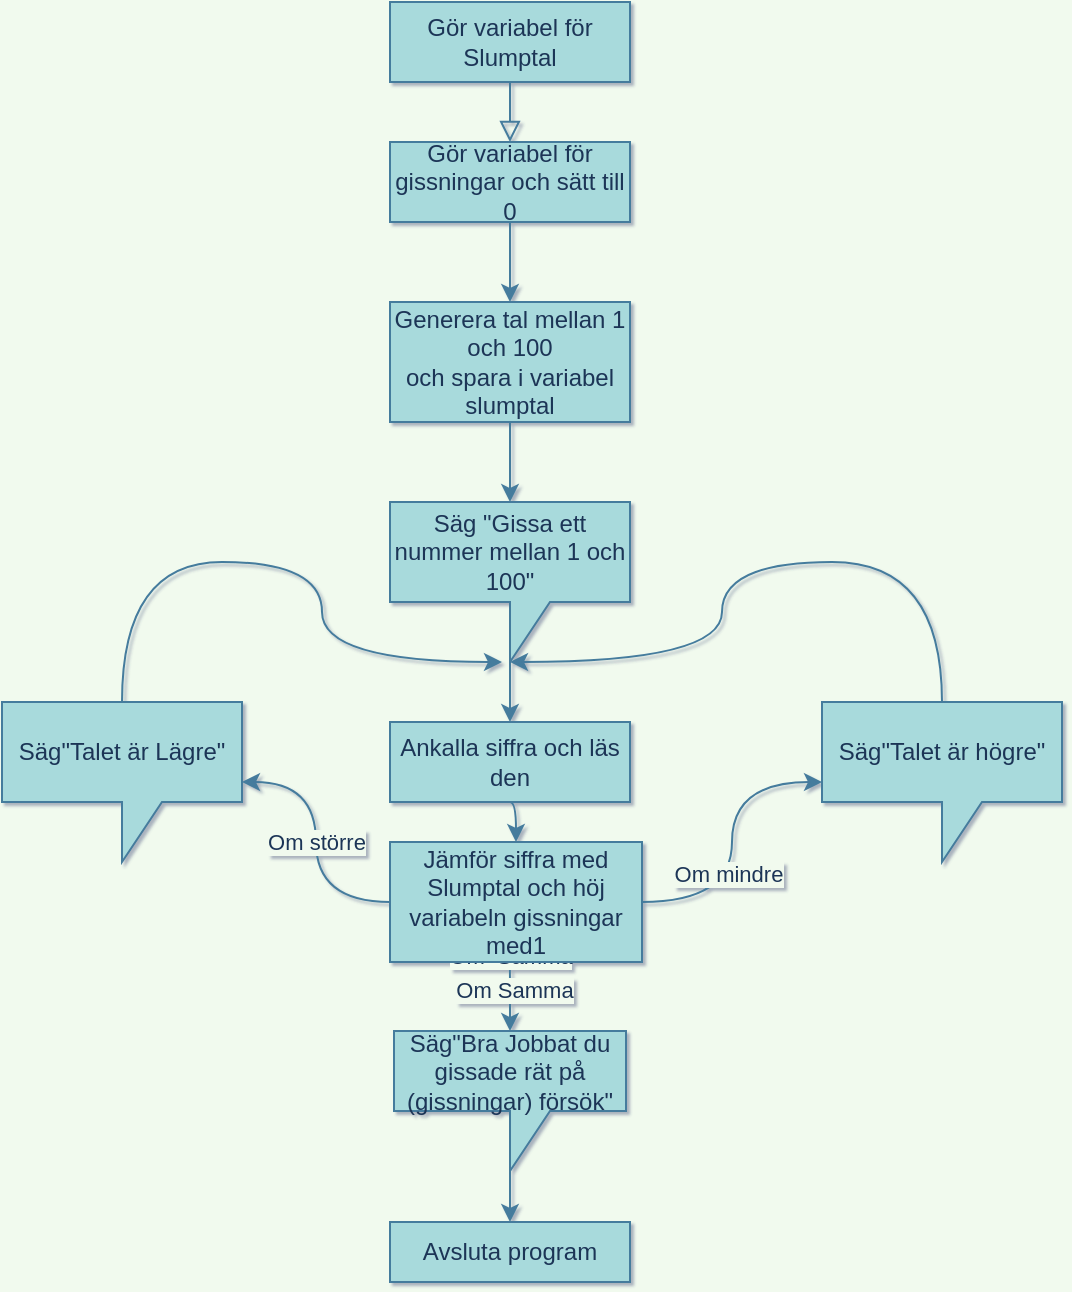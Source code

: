 <mxfile version="15.5.4" type="github">
  <diagram id="C5RBs43oDa-KdzZeNtuy" name="Page-1">
    <mxGraphModel dx="1422" dy="794" grid="0" gridSize="10" guides="1" tooltips="1" connect="1" arrows="1" fold="1" page="0" pageScale="1" pageWidth="827" pageHeight="1169" background="#F1FAEE" math="0" shadow="1">
      <root>
        <mxCell id="WIyWlLk6GJQsqaUBKTNV-0" />
        <mxCell id="WIyWlLk6GJQsqaUBKTNV-1" parent="WIyWlLk6GJQsqaUBKTNV-0" />
        <mxCell id="WIyWlLk6GJQsqaUBKTNV-2" value="" style="html=1;jettySize=auto;orthogonalLoop=1;fontSize=11;endArrow=block;endFill=0;endSize=8;strokeWidth=1;shadow=0;labelBackgroundColor=none;edgeStyle=orthogonalEdgeStyle;strokeColor=#457B9D;fontColor=#1D3557;curved=1;" parent="WIyWlLk6GJQsqaUBKTNV-1" source="WIyWlLk6GJQsqaUBKTNV-3" target="xQVVsXklS95cml9ShV8U-21" edge="1">
          <mxGeometry relative="1" as="geometry">
            <mxPoint x="414" y="80" as="targetPoint" />
          </mxGeometry>
        </mxCell>
        <mxCell id="WIyWlLk6GJQsqaUBKTNV-3" value="Gör variabel för Slumptal&lt;br&gt;" style="whiteSpace=wrap;html=1;fontSize=12;glass=0;strokeWidth=1;shadow=0;fillColor=#A8DADC;strokeColor=#457B9D;fontColor=#1D3557;" parent="WIyWlLk6GJQsqaUBKTNV-1" vertex="1">
          <mxGeometry x="354" width="120" height="40" as="geometry" />
        </mxCell>
        <mxCell id="xQVVsXklS95cml9ShV8U-4" value="" style="edgeStyle=orthogonalEdgeStyle;orthogonalLoop=1;jettySize=auto;html=1;labelBackgroundColor=#F1FAEE;strokeColor=#457B9D;fontColor=#1D3557;curved=1;" parent="WIyWlLk6GJQsqaUBKTNV-1" source="xQVVsXklS95cml9ShV8U-0" target="xQVVsXklS95cml9ShV8U-3" edge="1">
          <mxGeometry relative="1" as="geometry" />
        </mxCell>
        <mxCell id="xQVVsXklS95cml9ShV8U-0" value="Generera tal mellan 1 och 100&lt;br&gt;och spara i variabel slumptal" style="whiteSpace=wrap;html=1;fillColor=#A8DADC;strokeColor=#457B9D;fontColor=#1D3557;" parent="WIyWlLk6GJQsqaUBKTNV-1" vertex="1">
          <mxGeometry x="354" y="150" width="120" height="60" as="geometry" />
        </mxCell>
        <mxCell id="xQVVsXklS95cml9ShV8U-6" value="" style="edgeStyle=orthogonalEdgeStyle;orthogonalLoop=1;jettySize=auto;html=1;labelBackgroundColor=#F1FAEE;strokeColor=#457B9D;fontColor=#1D3557;curved=1;" parent="WIyWlLk6GJQsqaUBKTNV-1" source="xQVVsXklS95cml9ShV8U-3" target="xQVVsXklS95cml9ShV8U-5" edge="1">
          <mxGeometry relative="1" as="geometry" />
        </mxCell>
        <mxCell id="xQVVsXklS95cml9ShV8U-3" value="Säg &quot;Gissa ett nummer mellan 1 och 100&quot;" style="shape=callout;whiteSpace=wrap;html=1;perimeter=calloutPerimeter;fillColor=#A8DADC;strokeColor=#457B9D;fontColor=#1D3557;" parent="WIyWlLk6GJQsqaUBKTNV-1" vertex="1">
          <mxGeometry x="354" y="250" width="120" height="80" as="geometry" />
        </mxCell>
        <mxCell id="xQVVsXklS95cml9ShV8U-8" value="Om&amp;nbsp; Samma" style="edgeStyle=orthogonalEdgeStyle;orthogonalLoop=1;jettySize=auto;html=1;entryX=0.5;entryY=0;entryDx=0;entryDy=0;entryPerimeter=0;labelBackgroundColor=#F1FAEE;strokeColor=#457B9D;fontColor=#1D3557;curved=1;" parent="WIyWlLk6GJQsqaUBKTNV-1" target="xQVVsXklS95cml9ShV8U-10" edge="1">
          <mxGeometry relative="1" as="geometry">
            <mxPoint x="412" y="460" as="sourcePoint" />
            <mxPoint x="416" y="490" as="targetPoint" />
            <Array as="points">
              <mxPoint x="412" y="450" />
              <mxPoint x="414" y="450" />
            </Array>
          </mxGeometry>
        </mxCell>
        <mxCell id="xQVVsXklS95cml9ShV8U-26" value="Om Samma" style="edgeLabel;html=1;align=center;verticalAlign=middle;resizable=0;points=[];labelBackgroundColor=#F1FAEE;fontColor=#1D3557;" parent="xQVVsXklS95cml9ShV8U-8" vertex="1" connectable="0">
          <mxGeometry x="0.464" y="2" relative="1" as="geometry">
            <mxPoint as="offset" />
          </mxGeometry>
        </mxCell>
        <mxCell id="xQVVsXklS95cml9ShV8U-12" value="" style="edgeStyle=orthogonalEdgeStyle;orthogonalLoop=1;jettySize=auto;html=1;exitX=1;exitY=0.5;exitDx=0;exitDy=0;labelBackgroundColor=#F1FAEE;strokeColor=#457B9D;fontColor=#1D3557;curved=1;" parent="WIyWlLk6GJQsqaUBKTNV-1" source="xQVVsXklS95cml9ShV8U-24" target="xQVVsXklS95cml9ShV8U-11" edge="1">
          <mxGeometry relative="1" as="geometry" />
        </mxCell>
        <mxCell id="xQVVsXklS95cml9ShV8U-13" value="Om mindre" style="edgeLabel;html=1;align=center;verticalAlign=middle;resizable=0;points=[];labelBackgroundColor=#F1FAEE;fontColor=#1D3557;" parent="xQVVsXklS95cml9ShV8U-12" vertex="1" connectable="0">
          <mxGeometry x="-0.208" y="2" relative="1" as="geometry">
            <mxPoint as="offset" />
          </mxGeometry>
        </mxCell>
        <mxCell id="xQVVsXklS95cml9ShV8U-16" value="Om större" style="edgeStyle=orthogonalEdgeStyle;orthogonalLoop=1;jettySize=auto;html=1;labelBackgroundColor=#F1FAEE;strokeColor=#457B9D;fontColor=#1D3557;curved=1;exitX=0;exitY=0.5;exitDx=0;exitDy=0;" parent="WIyWlLk6GJQsqaUBKTNV-1" target="xQVVsXklS95cml9ShV8U-15" edge="1" source="xQVVsXklS95cml9ShV8U-24">
          <mxGeometry relative="1" as="geometry">
            <mxPoint x="350" y="430" as="sourcePoint" />
          </mxGeometry>
        </mxCell>
        <mxCell id="xQVVsXklS95cml9ShV8U-25" style="edgeStyle=orthogonalEdgeStyle;orthogonalLoop=1;jettySize=auto;html=1;exitX=0.5;exitY=1;exitDx=0;exitDy=0;entryX=0.5;entryY=0;entryDx=0;entryDy=0;labelBackgroundColor=#F1FAEE;strokeColor=#457B9D;fontColor=#1D3557;curved=1;" parent="WIyWlLk6GJQsqaUBKTNV-1" source="xQVVsXklS95cml9ShV8U-5" target="xQVVsXklS95cml9ShV8U-24" edge="1">
          <mxGeometry relative="1" as="geometry" />
        </mxCell>
        <mxCell id="xQVVsXklS95cml9ShV8U-5" value="Ankalla siffra och läs den" style="whiteSpace=wrap;html=1;fillColor=#A8DADC;strokeColor=#457B9D;fontColor=#1D3557;" parent="WIyWlLk6GJQsqaUBKTNV-1" vertex="1">
          <mxGeometry x="354" y="360" width="120" height="40" as="geometry" />
        </mxCell>
        <mxCell id="xQVVsXklS95cml9ShV8U-19" value="" style="edgeStyle=orthogonalEdgeStyle;orthogonalLoop=1;jettySize=auto;html=1;labelBackgroundColor=#F1FAEE;strokeColor=#457B9D;fontColor=#1D3557;curved=1;" parent="WIyWlLk6GJQsqaUBKTNV-1" source="xQVVsXklS95cml9ShV8U-10" target="xQVVsXklS95cml9ShV8U-18" edge="1">
          <mxGeometry relative="1" as="geometry" />
        </mxCell>
        <mxCell id="xQVVsXklS95cml9ShV8U-10" value="Säg&quot;Bra Jobbat du gissade rät på (gissningar) försök&quot;" style="shape=callout;whiteSpace=wrap;html=1;perimeter=calloutPerimeter;fillColor=#A8DADC;strokeColor=#457B9D;fontColor=#1D3557;" parent="WIyWlLk6GJQsqaUBKTNV-1" vertex="1">
          <mxGeometry x="356" y="514.5" width="116" height="70" as="geometry" />
        </mxCell>
        <mxCell id="xQVVsXklS95cml9ShV8U-11" value="Säg&quot;Talet är högre&quot;" style="shape=callout;whiteSpace=wrap;html=1;perimeter=calloutPerimeter;fillColor=#A8DADC;strokeColor=#457B9D;fontColor=#1D3557;" parent="WIyWlLk6GJQsqaUBKTNV-1" vertex="1">
          <mxGeometry x="570" y="350" width="120" height="80" as="geometry" />
        </mxCell>
        <mxCell id="xQVVsXklS95cml9ShV8U-14" value="" style="endArrow=classic;html=1;exitX=0.5;exitY=0;exitDx=0;exitDy=0;exitPerimeter=0;labelBackgroundColor=#F1FAEE;strokeColor=#457B9D;fontColor=#1D3557;curved=1;" parent="WIyWlLk6GJQsqaUBKTNV-1" source="xQVVsXklS95cml9ShV8U-11" edge="1">
          <mxGeometry width="50" height="50" relative="1" as="geometry">
            <mxPoint x="390" y="360" as="sourcePoint" />
            <mxPoint x="414" y="330" as="targetPoint" />
            <Array as="points">
              <mxPoint x="630" y="280" />
              <mxPoint x="520" y="280" />
              <mxPoint x="520" y="330" />
            </Array>
          </mxGeometry>
        </mxCell>
        <mxCell id="xQVVsXklS95cml9ShV8U-15" value="Säg&quot;Talet är Lägre&quot;" style="shape=callout;whiteSpace=wrap;html=1;perimeter=calloutPerimeter;fillColor=#A8DADC;strokeColor=#457B9D;fontColor=#1D3557;" parent="WIyWlLk6GJQsqaUBKTNV-1" vertex="1">
          <mxGeometry x="160" y="350" width="120" height="80" as="geometry" />
        </mxCell>
        <mxCell id="xQVVsXklS95cml9ShV8U-17" value="" style="endArrow=classic;html=1;exitX=0.5;exitY=0;exitDx=0;exitDy=0;exitPerimeter=0;labelBackgroundColor=#F1FAEE;strokeColor=#457B9D;fontColor=#1D3557;curved=1;" parent="WIyWlLk6GJQsqaUBKTNV-1" source="xQVVsXklS95cml9ShV8U-15" edge="1">
          <mxGeometry width="50" height="50" relative="1" as="geometry">
            <mxPoint x="390" y="360" as="sourcePoint" />
            <mxPoint x="410" y="330" as="targetPoint" />
            <Array as="points">
              <mxPoint x="220" y="280" />
              <mxPoint x="320" y="280" />
              <mxPoint x="320" y="330" />
            </Array>
          </mxGeometry>
        </mxCell>
        <mxCell id="xQVVsXklS95cml9ShV8U-18" value="Avsluta program" style="whiteSpace=wrap;html=1;fillColor=#A8DADC;strokeColor=#457B9D;fontColor=#1D3557;" parent="WIyWlLk6GJQsqaUBKTNV-1" vertex="1">
          <mxGeometry x="354" y="610" width="120" height="30" as="geometry" />
        </mxCell>
        <mxCell id="xQVVsXklS95cml9ShV8U-23" style="edgeStyle=orthogonalEdgeStyle;orthogonalLoop=1;jettySize=auto;html=1;exitX=0.5;exitY=1;exitDx=0;exitDy=0;entryX=0.5;entryY=0;entryDx=0;entryDy=0;labelBackgroundColor=#F1FAEE;strokeColor=#457B9D;fontColor=#1D3557;curved=1;" parent="WIyWlLk6GJQsqaUBKTNV-1" source="xQVVsXklS95cml9ShV8U-21" target="xQVVsXklS95cml9ShV8U-0" edge="1">
          <mxGeometry relative="1" as="geometry" />
        </mxCell>
        <mxCell id="xQVVsXklS95cml9ShV8U-21" value="Gör variabel för gissningar och sätt till 0" style="whiteSpace=wrap;html=1;fillColor=#A8DADC;strokeColor=#457B9D;fontColor=#1D3557;" parent="WIyWlLk6GJQsqaUBKTNV-1" vertex="1">
          <mxGeometry x="354" y="70" width="120" height="40" as="geometry" />
        </mxCell>
        <mxCell id="xQVVsXklS95cml9ShV8U-24" value="Jämför siffra med Slumptal och höj variabeln gissningar med1" style="whiteSpace=wrap;html=1;fillColor=#A8DADC;strokeColor=#457B9D;fontColor=#1D3557;" parent="WIyWlLk6GJQsqaUBKTNV-1" vertex="1">
          <mxGeometry x="354" y="420" width="126" height="60" as="geometry" />
        </mxCell>
      </root>
    </mxGraphModel>
  </diagram>
</mxfile>

